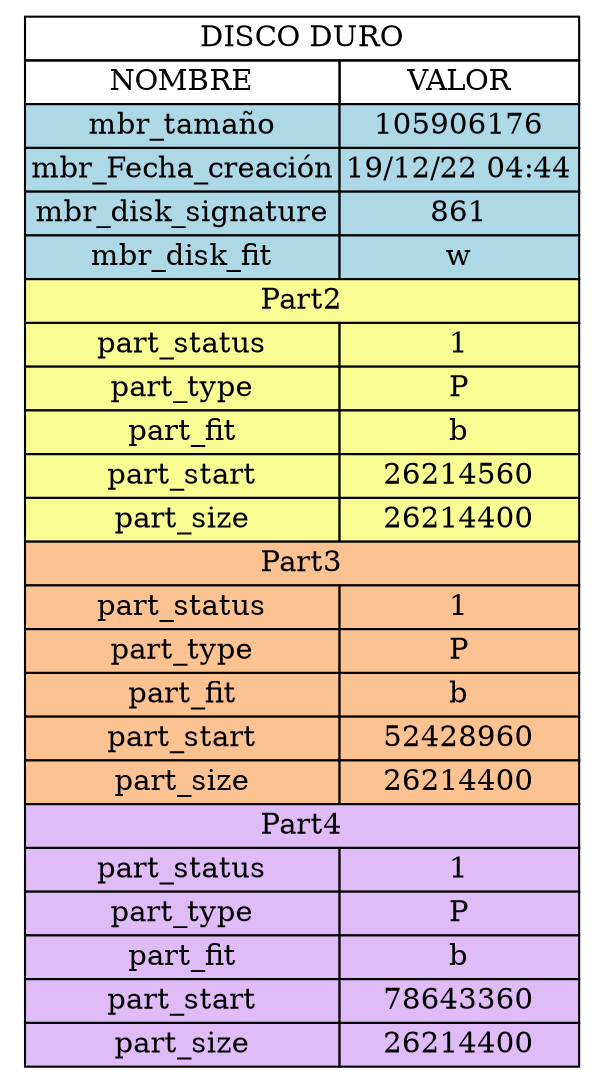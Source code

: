 digraph {
tbl[
shape=plaintext
 label =<
<table border='0' cellborder='1' cellspacing='0'>
<tr><td colspan="3">DISCO DURO</td></tr>
<th><td>NOMBRE</td><td>VALOR</td></th>
<tr><td bgcolor="lightblue">mbr_tamaño</td><td bgcolor="lightblue">105906176</td></tr>
<tr><td bgcolor="lightblue">mbr_Fecha_creación</td><td bgcolor="lightblue">19/12/22 04:44</td></tr>
<tr><td bgcolor="lightblue">mbr_disk_signature</td><td bgcolor="lightblue">861</td></tr>
<tr><td bgcolor="lightblue">mbr_disk_fit</td><td bgcolor="lightblue">w</td></tr>
<tr><td colspan="2" bgcolor="#f8fc92">Part2</td></tr>
<tr><td bgcolor="#f8fc92">part_status</td><td bgcolor="#f8fc92">1</td></tr>
<tr><td bgcolor="#f8fc92">part_type</td><td bgcolor="#f8fc92">P</td></tr>
<tr><td bgcolor="#f8fc92">part_fit</td><td bgcolor="#f8fc92">b</td></tr>
<tr><td bgcolor="#f8fc92">part_start</td><td bgcolor="#f8fc92">26214560</td></tr>
<tr><td bgcolor="#f8fc92">part_size</td><td bgcolor="#f8fc92">26214400</td></tr>
<tr><td colspan="2" bgcolor="#fcc292">Part3</td></tr>
<tr><td bgcolor="#fcc292">part_status</td><td bgcolor="#fcc292">1</td></tr>
<tr><td bgcolor="#fcc292">part_type</td><td bgcolor="#fcc292">P</td></tr>
<tr><td bgcolor="#fcc292">part_fit</td><td bgcolor="#fcc292">b</td></tr>
<tr><td bgcolor="#fcc292">part_start</td><td bgcolor="#fcc292">52428960</td></tr>
<tr><td bgcolor="#fcc292">part_size</td><td bgcolor="#fcc292">26214400</td></tr>
<tr><td colspan="2" bgcolor="#dfbcf7">Part4</td></tr>
<tr><td bgcolor="#dfbcf7">part_status</td><td bgcolor="#dfbcf7">1</td></tr>
<tr><td bgcolor="#dfbcf7">part_type</td><td bgcolor="#dfbcf7">P</td></tr>
<tr><td bgcolor="#dfbcf7">part_fit</td><td bgcolor="#dfbcf7">b</td></tr>
<tr><td bgcolor="#dfbcf7">part_start</td><td bgcolor="#dfbcf7">78643360</td></tr>
<tr><td bgcolor="#dfbcf7">part_size</td><td bgcolor="#dfbcf7">26214400</td></tr>
</table>
>];

}
